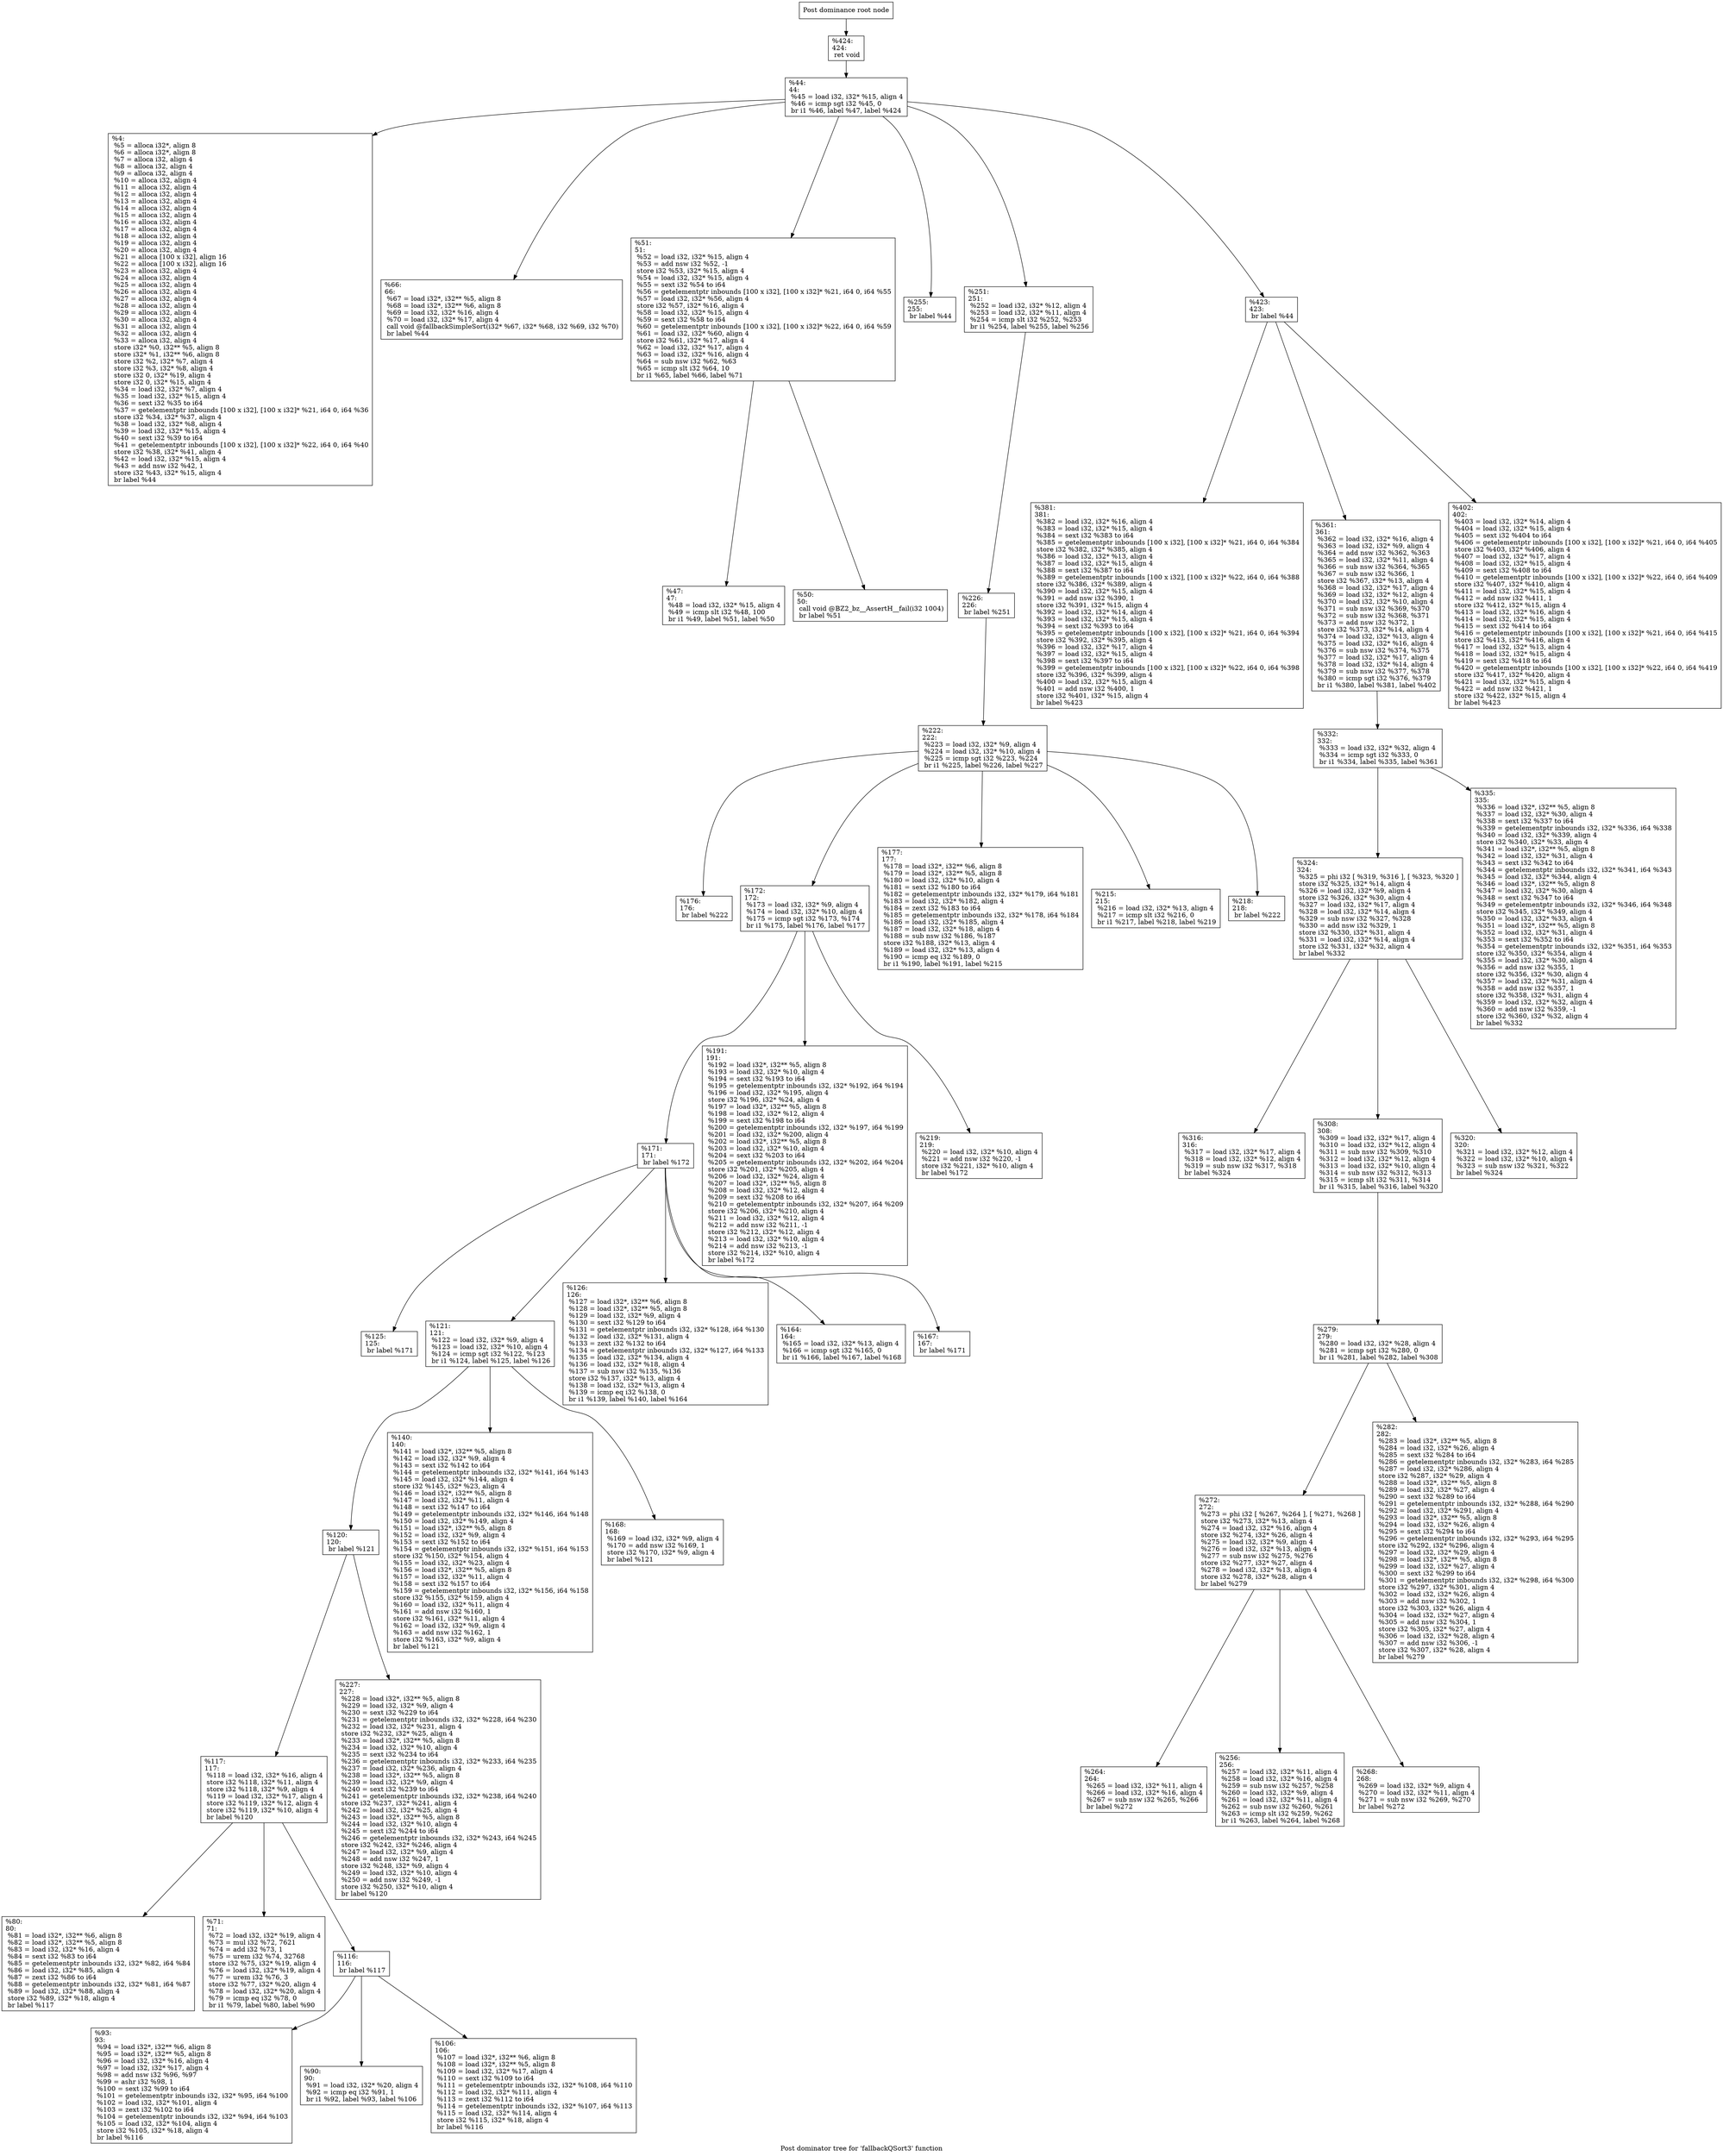 digraph "Post dominator tree for 'fallbackQSort3' function" {
	label="Post dominator tree for 'fallbackQSort3' function";

	Node0x16166d0 [shape=record,label="{Post dominance root node}"];
	Node0x16166d0 -> Node0x14dbaa0;
	Node0x14dbaa0 [shape=record,label="{%424:\l424:                                              \l  ret void\l}"];
	Node0x14dbaa0 -> Node0x15e5a30;
	Node0x15e5a30 [shape=record,label="{%44:\l44:                                               \l  %45 = load i32, i32* %15, align 4\l  %46 = icmp sgt i32 %45, 0\l  br i1 %46, label %47, label %424\l}"];
	Node0x15e5a30 -> Node0x1620b20;
	Node0x15e5a30 -> Node0x16b1900;
	Node0x15e5a30 -> Node0x13a1ba0;
	Node0x15e5a30 -> Node0x15c9fc0;
	Node0x15e5a30 -> Node0x15e9b80;
	Node0x15e5a30 -> Node0x14754e0;
	Node0x1620b20 [shape=record,label="{%4:\l  %5 = alloca i32*, align 8\l  %6 = alloca i32*, align 8\l  %7 = alloca i32, align 4\l  %8 = alloca i32, align 4\l  %9 = alloca i32, align 4\l  %10 = alloca i32, align 4\l  %11 = alloca i32, align 4\l  %12 = alloca i32, align 4\l  %13 = alloca i32, align 4\l  %14 = alloca i32, align 4\l  %15 = alloca i32, align 4\l  %16 = alloca i32, align 4\l  %17 = alloca i32, align 4\l  %18 = alloca i32, align 4\l  %19 = alloca i32, align 4\l  %20 = alloca i32, align 4\l  %21 = alloca [100 x i32], align 16\l  %22 = alloca [100 x i32], align 16\l  %23 = alloca i32, align 4\l  %24 = alloca i32, align 4\l  %25 = alloca i32, align 4\l  %26 = alloca i32, align 4\l  %27 = alloca i32, align 4\l  %28 = alloca i32, align 4\l  %29 = alloca i32, align 4\l  %30 = alloca i32, align 4\l  %31 = alloca i32, align 4\l  %32 = alloca i32, align 4\l  %33 = alloca i32, align 4\l  store i32* %0, i32** %5, align 8\l  store i32* %1, i32** %6, align 8\l  store i32 %2, i32* %7, align 4\l  store i32 %3, i32* %8, align 4\l  store i32 0, i32* %19, align 4\l  store i32 0, i32* %15, align 4\l  %34 = load i32, i32* %7, align 4\l  %35 = load i32, i32* %15, align 4\l  %36 = sext i32 %35 to i64\l  %37 = getelementptr inbounds [100 x i32], [100 x i32]* %21, i64 0, i64 %36\l  store i32 %34, i32* %37, align 4\l  %38 = load i32, i32* %8, align 4\l  %39 = load i32, i32* %15, align 4\l  %40 = sext i32 %39 to i64\l  %41 = getelementptr inbounds [100 x i32], [100 x i32]* %22, i64 0, i64 %40\l  store i32 %38, i32* %41, align 4\l  %42 = load i32, i32* %15, align 4\l  %43 = add nsw i32 %42, 1\l  store i32 %43, i32* %15, align 4\l  br label %44\l}"];
	Node0x16b1900 [shape=record,label="{%66:\l66:                                               \l  %67 = load i32*, i32** %5, align 8\l  %68 = load i32*, i32** %6, align 8\l  %69 = load i32, i32* %16, align 4\l  %70 = load i32, i32* %17, align 4\l  call void @fallbackSimpleSort(i32* %67, i32* %68, i32 %69, i32 %70)\l  br label %44\l}"];
	Node0x13a1ba0 [shape=record,label="{%51:\l51:                                               \l  %52 = load i32, i32* %15, align 4\l  %53 = add nsw i32 %52, -1\l  store i32 %53, i32* %15, align 4\l  %54 = load i32, i32* %15, align 4\l  %55 = sext i32 %54 to i64\l  %56 = getelementptr inbounds [100 x i32], [100 x i32]* %21, i64 0, i64 %55\l  %57 = load i32, i32* %56, align 4\l  store i32 %57, i32* %16, align 4\l  %58 = load i32, i32* %15, align 4\l  %59 = sext i32 %58 to i64\l  %60 = getelementptr inbounds [100 x i32], [100 x i32]* %22, i64 0, i64 %59\l  %61 = load i32, i32* %60, align 4\l  store i32 %61, i32* %17, align 4\l  %62 = load i32, i32* %17, align 4\l  %63 = load i32, i32* %16, align 4\l  %64 = sub nsw i32 %62, %63\l  %65 = icmp slt i32 %64, 10\l  br i1 %65, label %66, label %71\l}"];
	Node0x13a1ba0 -> Node0x1469070;
	Node0x13a1ba0 -> Node0x15d2160;
	Node0x1469070 [shape=record,label="{%47:\l47:                                               \l  %48 = load i32, i32* %15, align 4\l  %49 = icmp slt i32 %48, 100\l  br i1 %49, label %51, label %50\l}"];
	Node0x15d2160 [shape=record,label="{%50:\l50:                                               \l  call void @BZ2_bz__AssertH__fail(i32 1004)\l  br label %51\l}"];
	Node0x15c9fc0 [shape=record,label="{%255:\l255:                                              \l  br label %44\l}"];
	Node0x15e9b80 [shape=record,label="{%251:\l251:                                              \l  %252 = load i32, i32* %12, align 4\l  %253 = load i32, i32* %11, align 4\l  %254 = icmp slt i32 %252, %253\l  br i1 %254, label %255, label %256\l}"];
	Node0x15e9b80 -> Node0x1637120;
	Node0x1637120 [shape=record,label="{%226:\l226:                                              \l  br label %251\l}"];
	Node0x1637120 -> Node0x16133d0;
	Node0x16133d0 [shape=record,label="{%222:\l222:                                              \l  %223 = load i32, i32* %9, align 4\l  %224 = load i32, i32* %10, align 4\l  %225 = icmp sgt i32 %223, %224\l  br i1 %225, label %226, label %227\l}"];
	Node0x16133d0 -> Node0x16d0c90;
	Node0x16133d0 -> Node0x16387d0;
	Node0x16133d0 -> Node0x16ce390;
	Node0x16133d0 -> Node0x156ffb0;
	Node0x16133d0 -> Node0x15f0790;
	Node0x16d0c90 [shape=record,label="{%176:\l176:                                              \l  br label %222\l}"];
	Node0x16387d0 [shape=record,label="{%172:\l172:                                              \l  %173 = load i32, i32* %9, align 4\l  %174 = load i32, i32* %10, align 4\l  %175 = icmp sgt i32 %173, %174\l  br i1 %175, label %176, label %177\l}"];
	Node0x16387d0 -> Node0x1643420;
	Node0x16387d0 -> Node0x143d040;
	Node0x16387d0 -> Node0x16d06f0;
	Node0x1643420 [shape=record,label="{%171:\l171:                                              \l  br label %172\l}"];
	Node0x1643420 -> Node0x162b3a0;
	Node0x1643420 -> Node0x1606160;
	Node0x1643420 -> Node0x16217d0;
	Node0x1643420 -> Node0x163ff70;
	Node0x1643420 -> Node0x16451b0;
	Node0x162b3a0 [shape=record,label="{%125:\l125:                                              \l  br label %171\l}"];
	Node0x1606160 [shape=record,label="{%121:\l121:                                              \l  %122 = load i32, i32* %9, align 4\l  %123 = load i32, i32* %10, align 4\l  %124 = icmp sgt i32 %122, %123\l  br i1 %124, label %125, label %126\l}"];
	Node0x1606160 -> Node0x16c0590;
	Node0x1606160 -> Node0x167e9f0;
	Node0x1606160 -> Node0x138f5a0;
	Node0x16c0590 [shape=record,label="{%120:\l120:                                              \l  br label %121\l}"];
	Node0x16c0590 -> Node0x16d2cd0;
	Node0x16c0590 -> Node0x13d2420;
	Node0x16d2cd0 [shape=record,label="{%117:\l117:                                              \l  %118 = load i32, i32* %16, align 4\l  store i32 %118, i32* %11, align 4\l  store i32 %118, i32* %9, align 4\l  %119 = load i32, i32* %17, align 4\l  store i32 %119, i32* %12, align 4\l  store i32 %119, i32* %10, align 4\l  br label %120\l}"];
	Node0x16d2cd0 -> Node0x1567860;
	Node0x16d2cd0 -> Node0x147bd20;
	Node0x16d2cd0 -> Node0x1493080;
	Node0x1567860 [shape=record,label="{%80:\l80:                                               \l  %81 = load i32*, i32** %6, align 8\l  %82 = load i32*, i32** %5, align 8\l  %83 = load i32, i32* %16, align 4\l  %84 = sext i32 %83 to i64\l  %85 = getelementptr inbounds i32, i32* %82, i64 %84\l  %86 = load i32, i32* %85, align 4\l  %87 = zext i32 %86 to i64\l  %88 = getelementptr inbounds i32, i32* %81, i64 %87\l  %89 = load i32, i32* %88, align 4\l  store i32 %89, i32* %18, align 4\l  br label %117\l}"];
	Node0x147bd20 [shape=record,label="{%71:\l71:                                               \l  %72 = load i32, i32* %19, align 4\l  %73 = mul i32 %72, 7621\l  %74 = add i32 %73, 1\l  %75 = urem i32 %74, 32768\l  store i32 %75, i32* %19, align 4\l  %76 = load i32, i32* %19, align 4\l  %77 = urem i32 %76, 3\l  store i32 %77, i32* %20, align 4\l  %78 = load i32, i32* %20, align 4\l  %79 = icmp eq i32 %78, 0\l  br i1 %79, label %80, label %90\l}"];
	Node0x1493080 [shape=record,label="{%116:\l116:                                              \l  br label %117\l}"];
	Node0x1493080 -> Node0x14683e0;
	Node0x1493080 -> Node0x16da3e0;
	Node0x1493080 -> Node0x16b3b10;
	Node0x14683e0 [shape=record,label="{%93:\l93:                                               \l  %94 = load i32*, i32** %6, align 8\l  %95 = load i32*, i32** %5, align 8\l  %96 = load i32, i32* %16, align 4\l  %97 = load i32, i32* %17, align 4\l  %98 = add nsw i32 %96, %97\l  %99 = ashr i32 %98, 1\l  %100 = sext i32 %99 to i64\l  %101 = getelementptr inbounds i32, i32* %95, i64 %100\l  %102 = load i32, i32* %101, align 4\l  %103 = zext i32 %102 to i64\l  %104 = getelementptr inbounds i32, i32* %94, i64 %103\l  %105 = load i32, i32* %104, align 4\l  store i32 %105, i32* %18, align 4\l  br label %116\l}"];
	Node0x16da3e0 [shape=record,label="{%90:\l90:                                               \l  %91 = load i32, i32* %20, align 4\l  %92 = icmp eq i32 %91, 1\l  br i1 %92, label %93, label %106\l}"];
	Node0x16b3b10 [shape=record,label="{%106:\l106:                                              \l  %107 = load i32*, i32** %6, align 8\l  %108 = load i32*, i32** %5, align 8\l  %109 = load i32, i32* %17, align 4\l  %110 = sext i32 %109 to i64\l  %111 = getelementptr inbounds i32, i32* %108, i64 %110\l  %112 = load i32, i32* %111, align 4\l  %113 = zext i32 %112 to i64\l  %114 = getelementptr inbounds i32, i32* %107, i64 %113\l  %115 = load i32, i32* %114, align 4\l  store i32 %115, i32* %18, align 4\l  br label %116\l}"];
	Node0x13d2420 [shape=record,label="{%227:\l227:                                              \l  %228 = load i32*, i32** %5, align 8\l  %229 = load i32, i32* %9, align 4\l  %230 = sext i32 %229 to i64\l  %231 = getelementptr inbounds i32, i32* %228, i64 %230\l  %232 = load i32, i32* %231, align 4\l  store i32 %232, i32* %25, align 4\l  %233 = load i32*, i32** %5, align 8\l  %234 = load i32, i32* %10, align 4\l  %235 = sext i32 %234 to i64\l  %236 = getelementptr inbounds i32, i32* %233, i64 %235\l  %237 = load i32, i32* %236, align 4\l  %238 = load i32*, i32** %5, align 8\l  %239 = load i32, i32* %9, align 4\l  %240 = sext i32 %239 to i64\l  %241 = getelementptr inbounds i32, i32* %238, i64 %240\l  store i32 %237, i32* %241, align 4\l  %242 = load i32, i32* %25, align 4\l  %243 = load i32*, i32** %5, align 8\l  %244 = load i32, i32* %10, align 4\l  %245 = sext i32 %244 to i64\l  %246 = getelementptr inbounds i32, i32* %243, i64 %245\l  store i32 %242, i32* %246, align 4\l  %247 = load i32, i32* %9, align 4\l  %248 = add nsw i32 %247, 1\l  store i32 %248, i32* %9, align 4\l  %249 = load i32, i32* %10, align 4\l  %250 = add nsw i32 %249, -1\l  store i32 %250, i32* %10, align 4\l  br label %120\l}"];
	Node0x167e9f0 [shape=record,label="{%140:\l140:                                              \l  %141 = load i32*, i32** %5, align 8\l  %142 = load i32, i32* %9, align 4\l  %143 = sext i32 %142 to i64\l  %144 = getelementptr inbounds i32, i32* %141, i64 %143\l  %145 = load i32, i32* %144, align 4\l  store i32 %145, i32* %23, align 4\l  %146 = load i32*, i32** %5, align 8\l  %147 = load i32, i32* %11, align 4\l  %148 = sext i32 %147 to i64\l  %149 = getelementptr inbounds i32, i32* %146, i64 %148\l  %150 = load i32, i32* %149, align 4\l  %151 = load i32*, i32** %5, align 8\l  %152 = load i32, i32* %9, align 4\l  %153 = sext i32 %152 to i64\l  %154 = getelementptr inbounds i32, i32* %151, i64 %153\l  store i32 %150, i32* %154, align 4\l  %155 = load i32, i32* %23, align 4\l  %156 = load i32*, i32** %5, align 8\l  %157 = load i32, i32* %11, align 4\l  %158 = sext i32 %157 to i64\l  %159 = getelementptr inbounds i32, i32* %156, i64 %158\l  store i32 %155, i32* %159, align 4\l  %160 = load i32, i32* %11, align 4\l  %161 = add nsw i32 %160, 1\l  store i32 %161, i32* %11, align 4\l  %162 = load i32, i32* %9, align 4\l  %163 = add nsw i32 %162, 1\l  store i32 %163, i32* %9, align 4\l  br label %121\l}"];
	Node0x138f5a0 [shape=record,label="{%168:\l168:                                              \l  %169 = load i32, i32* %9, align 4\l  %170 = add nsw i32 %169, 1\l  store i32 %170, i32* %9, align 4\l  br label %121\l}"];
	Node0x16217d0 [shape=record,label="{%126:\l126:                                              \l  %127 = load i32*, i32** %6, align 8\l  %128 = load i32*, i32** %5, align 8\l  %129 = load i32, i32* %9, align 4\l  %130 = sext i32 %129 to i64\l  %131 = getelementptr inbounds i32, i32* %128, i64 %130\l  %132 = load i32, i32* %131, align 4\l  %133 = zext i32 %132 to i64\l  %134 = getelementptr inbounds i32, i32* %127, i64 %133\l  %135 = load i32, i32* %134, align 4\l  %136 = load i32, i32* %18, align 4\l  %137 = sub nsw i32 %135, %136\l  store i32 %137, i32* %13, align 4\l  %138 = load i32, i32* %13, align 4\l  %139 = icmp eq i32 %138, 0\l  br i1 %139, label %140, label %164\l}"];
	Node0x163ff70 [shape=record,label="{%164:\l164:                                              \l  %165 = load i32, i32* %13, align 4\l  %166 = icmp sgt i32 %165, 0\l  br i1 %166, label %167, label %168\l}"];
	Node0x16451b0 [shape=record,label="{%167:\l167:                                              \l  br label %171\l}"];
	Node0x143d040 [shape=record,label="{%191:\l191:                                              \l  %192 = load i32*, i32** %5, align 8\l  %193 = load i32, i32* %10, align 4\l  %194 = sext i32 %193 to i64\l  %195 = getelementptr inbounds i32, i32* %192, i64 %194\l  %196 = load i32, i32* %195, align 4\l  store i32 %196, i32* %24, align 4\l  %197 = load i32*, i32** %5, align 8\l  %198 = load i32, i32* %12, align 4\l  %199 = sext i32 %198 to i64\l  %200 = getelementptr inbounds i32, i32* %197, i64 %199\l  %201 = load i32, i32* %200, align 4\l  %202 = load i32*, i32** %5, align 8\l  %203 = load i32, i32* %10, align 4\l  %204 = sext i32 %203 to i64\l  %205 = getelementptr inbounds i32, i32* %202, i64 %204\l  store i32 %201, i32* %205, align 4\l  %206 = load i32, i32* %24, align 4\l  %207 = load i32*, i32** %5, align 8\l  %208 = load i32, i32* %12, align 4\l  %209 = sext i32 %208 to i64\l  %210 = getelementptr inbounds i32, i32* %207, i64 %209\l  store i32 %206, i32* %210, align 4\l  %211 = load i32, i32* %12, align 4\l  %212 = add nsw i32 %211, -1\l  store i32 %212, i32* %12, align 4\l  %213 = load i32, i32* %10, align 4\l  %214 = add nsw i32 %213, -1\l  store i32 %214, i32* %10, align 4\l  br label %172\l}"];
	Node0x16d06f0 [shape=record,label="{%219:\l219:                                              \l  %220 = load i32, i32* %10, align 4\l  %221 = add nsw i32 %220, -1\l  store i32 %221, i32* %10, align 4\l  br label %172\l}"];
	Node0x16ce390 [shape=record,label="{%177:\l177:                                              \l  %178 = load i32*, i32** %6, align 8\l  %179 = load i32*, i32** %5, align 8\l  %180 = load i32, i32* %10, align 4\l  %181 = sext i32 %180 to i64\l  %182 = getelementptr inbounds i32, i32* %179, i64 %181\l  %183 = load i32, i32* %182, align 4\l  %184 = zext i32 %183 to i64\l  %185 = getelementptr inbounds i32, i32* %178, i64 %184\l  %186 = load i32, i32* %185, align 4\l  %187 = load i32, i32* %18, align 4\l  %188 = sub nsw i32 %186, %187\l  store i32 %188, i32* %13, align 4\l  %189 = load i32, i32* %13, align 4\l  %190 = icmp eq i32 %189, 0\l  br i1 %190, label %191, label %215\l}"];
	Node0x156ffb0 [shape=record,label="{%215:\l215:                                              \l  %216 = load i32, i32* %13, align 4\l  %217 = icmp slt i32 %216, 0\l  br i1 %217, label %218, label %219\l}"];
	Node0x15f0790 [shape=record,label="{%218:\l218:                                              \l  br label %222\l}"];
	Node0x14754e0 [shape=record,label="{%423:\l423:                                              \l  br label %44\l}"];
	Node0x14754e0 -> Node0x1636220;
	Node0x14754e0 -> Node0x1647c40;
	Node0x14754e0 -> Node0x146a170;
	Node0x1636220 [shape=record,label="{%381:\l381:                                              \l  %382 = load i32, i32* %16, align 4\l  %383 = load i32, i32* %15, align 4\l  %384 = sext i32 %383 to i64\l  %385 = getelementptr inbounds [100 x i32], [100 x i32]* %21, i64 0, i64 %384\l  store i32 %382, i32* %385, align 4\l  %386 = load i32, i32* %13, align 4\l  %387 = load i32, i32* %15, align 4\l  %388 = sext i32 %387 to i64\l  %389 = getelementptr inbounds [100 x i32], [100 x i32]* %22, i64 0, i64 %388\l  store i32 %386, i32* %389, align 4\l  %390 = load i32, i32* %15, align 4\l  %391 = add nsw i32 %390, 1\l  store i32 %391, i32* %15, align 4\l  %392 = load i32, i32* %14, align 4\l  %393 = load i32, i32* %15, align 4\l  %394 = sext i32 %393 to i64\l  %395 = getelementptr inbounds [100 x i32], [100 x i32]* %21, i64 0, i64 %394\l  store i32 %392, i32* %395, align 4\l  %396 = load i32, i32* %17, align 4\l  %397 = load i32, i32* %15, align 4\l  %398 = sext i32 %397 to i64\l  %399 = getelementptr inbounds [100 x i32], [100 x i32]* %22, i64 0, i64 %398\l  store i32 %396, i32* %399, align 4\l  %400 = load i32, i32* %15, align 4\l  %401 = add nsw i32 %400, 1\l  store i32 %401, i32* %15, align 4\l  br label %423\l}"];
	Node0x1647c40 [shape=record,label="{%361:\l361:                                              \l  %362 = load i32, i32* %16, align 4\l  %363 = load i32, i32* %9, align 4\l  %364 = add nsw i32 %362, %363\l  %365 = load i32, i32* %11, align 4\l  %366 = sub nsw i32 %364, %365\l  %367 = sub nsw i32 %366, 1\l  store i32 %367, i32* %13, align 4\l  %368 = load i32, i32* %17, align 4\l  %369 = load i32, i32* %12, align 4\l  %370 = load i32, i32* %10, align 4\l  %371 = sub nsw i32 %369, %370\l  %372 = sub nsw i32 %368, %371\l  %373 = add nsw i32 %372, 1\l  store i32 %373, i32* %14, align 4\l  %374 = load i32, i32* %13, align 4\l  %375 = load i32, i32* %16, align 4\l  %376 = sub nsw i32 %374, %375\l  %377 = load i32, i32* %17, align 4\l  %378 = load i32, i32* %14, align 4\l  %379 = sub nsw i32 %377, %378\l  %380 = icmp sgt i32 %376, %379\l  br i1 %380, label %381, label %402\l}"];
	Node0x1647c40 -> Node0x13e0750;
	Node0x13e0750 [shape=record,label="{%332:\l332:                                              \l  %333 = load i32, i32* %32, align 4\l  %334 = icmp sgt i32 %333, 0\l  br i1 %334, label %335, label %361\l}"];
	Node0x13e0750 -> Node0x16418a0;
	Node0x13e0750 -> Node0x16be160;
	Node0x16418a0 [shape=record,label="{%324:\l324:                                              \l  %325 = phi i32 [ %319, %316 ], [ %323, %320 ]\l  store i32 %325, i32* %14, align 4\l  %326 = load i32, i32* %9, align 4\l  store i32 %326, i32* %30, align 4\l  %327 = load i32, i32* %17, align 4\l  %328 = load i32, i32* %14, align 4\l  %329 = sub nsw i32 %327, %328\l  %330 = add nsw i32 %329, 1\l  store i32 %330, i32* %31, align 4\l  %331 = load i32, i32* %14, align 4\l  store i32 %331, i32* %32, align 4\l  br label %332\l}"];
	Node0x16418a0 -> Node0x15b8bc0;
	Node0x16418a0 -> Node0x1654340;
	Node0x16418a0 -> Node0x1608370;
	Node0x15b8bc0 [shape=record,label="{%316:\l316:                                              \l  %317 = load i32, i32* %17, align 4\l  %318 = load i32, i32* %12, align 4\l  %319 = sub nsw i32 %317, %318\l  br label %324\l}"];
	Node0x1654340 [shape=record,label="{%308:\l308:                                              \l  %309 = load i32, i32* %17, align 4\l  %310 = load i32, i32* %12, align 4\l  %311 = sub nsw i32 %309, %310\l  %312 = load i32, i32* %12, align 4\l  %313 = load i32, i32* %10, align 4\l  %314 = sub nsw i32 %312, %313\l  %315 = icmp slt i32 %311, %314\l  br i1 %315, label %316, label %320\l}"];
	Node0x1654340 -> Node0x13e4b80;
	Node0x13e4b80 [shape=record,label="{%279:\l279:                                              \l  %280 = load i32, i32* %28, align 4\l  %281 = icmp sgt i32 %280, 0\l  br i1 %281, label %282, label %308\l}"];
	Node0x13e4b80 -> Node0x145d8b0;
	Node0x13e4b80 -> Node0x1647220;
	Node0x145d8b0 [shape=record,label="{%272:\l272:                                              \l  %273 = phi i32 [ %267, %264 ], [ %271, %268 ]\l  store i32 %273, i32* %13, align 4\l  %274 = load i32, i32* %16, align 4\l  store i32 %274, i32* %26, align 4\l  %275 = load i32, i32* %9, align 4\l  %276 = load i32, i32* %13, align 4\l  %277 = sub nsw i32 %275, %276\l  store i32 %277, i32* %27, align 4\l  %278 = load i32, i32* %13, align 4\l  store i32 %278, i32* %28, align 4\l  br label %279\l}"];
	Node0x145d8b0 -> Node0x16d3410;
	Node0x145d8b0 -> Node0x13df490;
	Node0x145d8b0 -> Node0x16b8b50;
	Node0x16d3410 [shape=record,label="{%264:\l264:                                              \l  %265 = load i32, i32* %11, align 4\l  %266 = load i32, i32* %16, align 4\l  %267 = sub nsw i32 %265, %266\l  br label %272\l}"];
	Node0x13df490 [shape=record,label="{%256:\l256:                                              \l  %257 = load i32, i32* %11, align 4\l  %258 = load i32, i32* %16, align 4\l  %259 = sub nsw i32 %257, %258\l  %260 = load i32, i32* %9, align 4\l  %261 = load i32, i32* %11, align 4\l  %262 = sub nsw i32 %260, %261\l  %263 = icmp slt i32 %259, %262\l  br i1 %263, label %264, label %268\l}"];
	Node0x16b8b50 [shape=record,label="{%268:\l268:                                              \l  %269 = load i32, i32* %9, align 4\l  %270 = load i32, i32* %11, align 4\l  %271 = sub nsw i32 %269, %270\l  br label %272\l}"];
	Node0x1647220 [shape=record,label="{%282:\l282:                                              \l  %283 = load i32*, i32** %5, align 8\l  %284 = load i32, i32* %26, align 4\l  %285 = sext i32 %284 to i64\l  %286 = getelementptr inbounds i32, i32* %283, i64 %285\l  %287 = load i32, i32* %286, align 4\l  store i32 %287, i32* %29, align 4\l  %288 = load i32*, i32** %5, align 8\l  %289 = load i32, i32* %27, align 4\l  %290 = sext i32 %289 to i64\l  %291 = getelementptr inbounds i32, i32* %288, i64 %290\l  %292 = load i32, i32* %291, align 4\l  %293 = load i32*, i32** %5, align 8\l  %294 = load i32, i32* %26, align 4\l  %295 = sext i32 %294 to i64\l  %296 = getelementptr inbounds i32, i32* %293, i64 %295\l  store i32 %292, i32* %296, align 4\l  %297 = load i32, i32* %29, align 4\l  %298 = load i32*, i32** %5, align 8\l  %299 = load i32, i32* %27, align 4\l  %300 = sext i32 %299 to i64\l  %301 = getelementptr inbounds i32, i32* %298, i64 %300\l  store i32 %297, i32* %301, align 4\l  %302 = load i32, i32* %26, align 4\l  %303 = add nsw i32 %302, 1\l  store i32 %303, i32* %26, align 4\l  %304 = load i32, i32* %27, align 4\l  %305 = add nsw i32 %304, 1\l  store i32 %305, i32* %27, align 4\l  %306 = load i32, i32* %28, align 4\l  %307 = add nsw i32 %306, -1\l  store i32 %307, i32* %28, align 4\l  br label %279\l}"];
	Node0x1608370 [shape=record,label="{%320:\l320:                                              \l  %321 = load i32, i32* %12, align 4\l  %322 = load i32, i32* %10, align 4\l  %323 = sub nsw i32 %321, %322\l  br label %324\l}"];
	Node0x16be160 [shape=record,label="{%335:\l335:                                              \l  %336 = load i32*, i32** %5, align 8\l  %337 = load i32, i32* %30, align 4\l  %338 = sext i32 %337 to i64\l  %339 = getelementptr inbounds i32, i32* %336, i64 %338\l  %340 = load i32, i32* %339, align 4\l  store i32 %340, i32* %33, align 4\l  %341 = load i32*, i32** %5, align 8\l  %342 = load i32, i32* %31, align 4\l  %343 = sext i32 %342 to i64\l  %344 = getelementptr inbounds i32, i32* %341, i64 %343\l  %345 = load i32, i32* %344, align 4\l  %346 = load i32*, i32** %5, align 8\l  %347 = load i32, i32* %30, align 4\l  %348 = sext i32 %347 to i64\l  %349 = getelementptr inbounds i32, i32* %346, i64 %348\l  store i32 %345, i32* %349, align 4\l  %350 = load i32, i32* %33, align 4\l  %351 = load i32*, i32** %5, align 8\l  %352 = load i32, i32* %31, align 4\l  %353 = sext i32 %352 to i64\l  %354 = getelementptr inbounds i32, i32* %351, i64 %353\l  store i32 %350, i32* %354, align 4\l  %355 = load i32, i32* %30, align 4\l  %356 = add nsw i32 %355, 1\l  store i32 %356, i32* %30, align 4\l  %357 = load i32, i32* %31, align 4\l  %358 = add nsw i32 %357, 1\l  store i32 %358, i32* %31, align 4\l  %359 = load i32, i32* %32, align 4\l  %360 = add nsw i32 %359, -1\l  store i32 %360, i32* %32, align 4\l  br label %332\l}"];
	Node0x146a170 [shape=record,label="{%402:\l402:                                              \l  %403 = load i32, i32* %14, align 4\l  %404 = load i32, i32* %15, align 4\l  %405 = sext i32 %404 to i64\l  %406 = getelementptr inbounds [100 x i32], [100 x i32]* %21, i64 0, i64 %405\l  store i32 %403, i32* %406, align 4\l  %407 = load i32, i32* %17, align 4\l  %408 = load i32, i32* %15, align 4\l  %409 = sext i32 %408 to i64\l  %410 = getelementptr inbounds [100 x i32], [100 x i32]* %22, i64 0, i64 %409\l  store i32 %407, i32* %410, align 4\l  %411 = load i32, i32* %15, align 4\l  %412 = add nsw i32 %411, 1\l  store i32 %412, i32* %15, align 4\l  %413 = load i32, i32* %16, align 4\l  %414 = load i32, i32* %15, align 4\l  %415 = sext i32 %414 to i64\l  %416 = getelementptr inbounds [100 x i32], [100 x i32]* %21, i64 0, i64 %415\l  store i32 %413, i32* %416, align 4\l  %417 = load i32, i32* %13, align 4\l  %418 = load i32, i32* %15, align 4\l  %419 = sext i32 %418 to i64\l  %420 = getelementptr inbounds [100 x i32], [100 x i32]* %22, i64 0, i64 %419\l  store i32 %417, i32* %420, align 4\l  %421 = load i32, i32* %15, align 4\l  %422 = add nsw i32 %421, 1\l  store i32 %422, i32* %15, align 4\l  br label %423\l}"];
}
